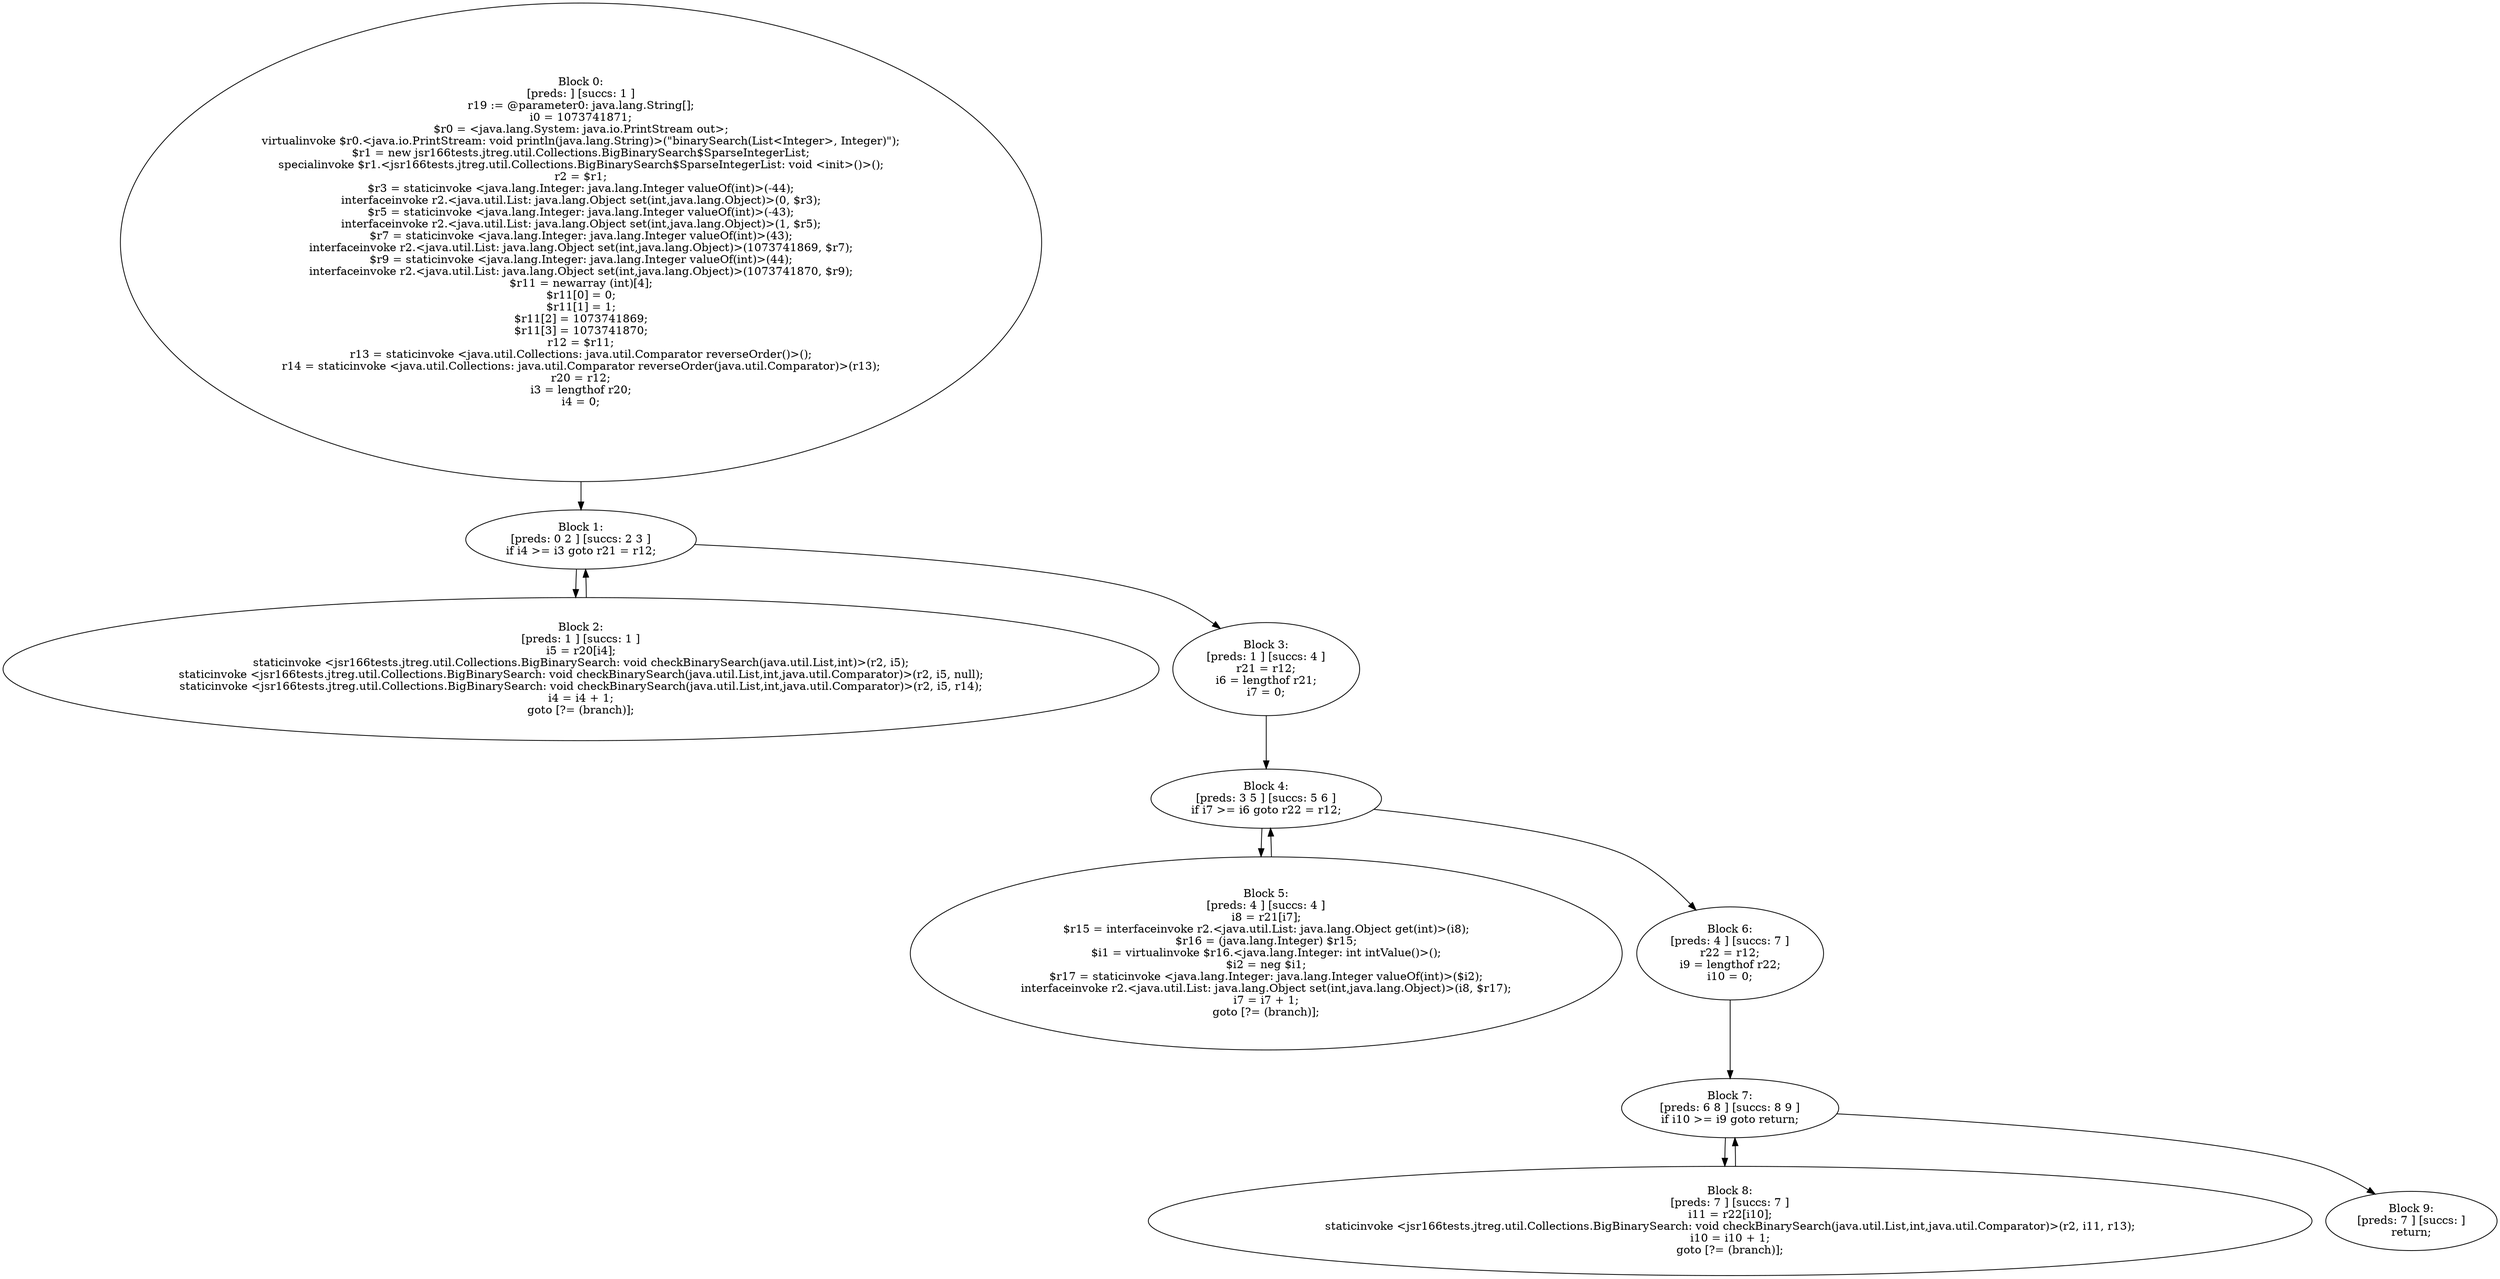 digraph "unitGraph" {
    "Block 0:
[preds: ] [succs: 1 ]
r19 := @parameter0: java.lang.String[];
i0 = 1073741871;
$r0 = <java.lang.System: java.io.PrintStream out>;
virtualinvoke $r0.<java.io.PrintStream: void println(java.lang.String)>(\"binarySearch(List<Integer>, Integer)\");
$r1 = new jsr166tests.jtreg.util.Collections.BigBinarySearch$SparseIntegerList;
specialinvoke $r1.<jsr166tests.jtreg.util.Collections.BigBinarySearch$SparseIntegerList: void <init>()>();
r2 = $r1;
$r3 = staticinvoke <java.lang.Integer: java.lang.Integer valueOf(int)>(-44);
interfaceinvoke r2.<java.util.List: java.lang.Object set(int,java.lang.Object)>(0, $r3);
$r5 = staticinvoke <java.lang.Integer: java.lang.Integer valueOf(int)>(-43);
interfaceinvoke r2.<java.util.List: java.lang.Object set(int,java.lang.Object)>(1, $r5);
$r7 = staticinvoke <java.lang.Integer: java.lang.Integer valueOf(int)>(43);
interfaceinvoke r2.<java.util.List: java.lang.Object set(int,java.lang.Object)>(1073741869, $r7);
$r9 = staticinvoke <java.lang.Integer: java.lang.Integer valueOf(int)>(44);
interfaceinvoke r2.<java.util.List: java.lang.Object set(int,java.lang.Object)>(1073741870, $r9);
$r11 = newarray (int)[4];
$r11[0] = 0;
$r11[1] = 1;
$r11[2] = 1073741869;
$r11[3] = 1073741870;
r12 = $r11;
r13 = staticinvoke <java.util.Collections: java.util.Comparator reverseOrder()>();
r14 = staticinvoke <java.util.Collections: java.util.Comparator reverseOrder(java.util.Comparator)>(r13);
r20 = r12;
i3 = lengthof r20;
i4 = 0;
"
    "Block 1:
[preds: 0 2 ] [succs: 2 3 ]
if i4 >= i3 goto r21 = r12;
"
    "Block 2:
[preds: 1 ] [succs: 1 ]
i5 = r20[i4];
staticinvoke <jsr166tests.jtreg.util.Collections.BigBinarySearch: void checkBinarySearch(java.util.List,int)>(r2, i5);
staticinvoke <jsr166tests.jtreg.util.Collections.BigBinarySearch: void checkBinarySearch(java.util.List,int,java.util.Comparator)>(r2, i5, null);
staticinvoke <jsr166tests.jtreg.util.Collections.BigBinarySearch: void checkBinarySearch(java.util.List,int,java.util.Comparator)>(r2, i5, r14);
i4 = i4 + 1;
goto [?= (branch)];
"
    "Block 3:
[preds: 1 ] [succs: 4 ]
r21 = r12;
i6 = lengthof r21;
i7 = 0;
"
    "Block 4:
[preds: 3 5 ] [succs: 5 6 ]
if i7 >= i6 goto r22 = r12;
"
    "Block 5:
[preds: 4 ] [succs: 4 ]
i8 = r21[i7];
$r15 = interfaceinvoke r2.<java.util.List: java.lang.Object get(int)>(i8);
$r16 = (java.lang.Integer) $r15;
$i1 = virtualinvoke $r16.<java.lang.Integer: int intValue()>();
$i2 = neg $i1;
$r17 = staticinvoke <java.lang.Integer: java.lang.Integer valueOf(int)>($i2);
interfaceinvoke r2.<java.util.List: java.lang.Object set(int,java.lang.Object)>(i8, $r17);
i7 = i7 + 1;
goto [?= (branch)];
"
    "Block 6:
[preds: 4 ] [succs: 7 ]
r22 = r12;
i9 = lengthof r22;
i10 = 0;
"
    "Block 7:
[preds: 6 8 ] [succs: 8 9 ]
if i10 >= i9 goto return;
"
    "Block 8:
[preds: 7 ] [succs: 7 ]
i11 = r22[i10];
staticinvoke <jsr166tests.jtreg.util.Collections.BigBinarySearch: void checkBinarySearch(java.util.List,int,java.util.Comparator)>(r2, i11, r13);
i10 = i10 + 1;
goto [?= (branch)];
"
    "Block 9:
[preds: 7 ] [succs: ]
return;
"
    "Block 0:
[preds: ] [succs: 1 ]
r19 := @parameter0: java.lang.String[];
i0 = 1073741871;
$r0 = <java.lang.System: java.io.PrintStream out>;
virtualinvoke $r0.<java.io.PrintStream: void println(java.lang.String)>(\"binarySearch(List<Integer>, Integer)\");
$r1 = new jsr166tests.jtreg.util.Collections.BigBinarySearch$SparseIntegerList;
specialinvoke $r1.<jsr166tests.jtreg.util.Collections.BigBinarySearch$SparseIntegerList: void <init>()>();
r2 = $r1;
$r3 = staticinvoke <java.lang.Integer: java.lang.Integer valueOf(int)>(-44);
interfaceinvoke r2.<java.util.List: java.lang.Object set(int,java.lang.Object)>(0, $r3);
$r5 = staticinvoke <java.lang.Integer: java.lang.Integer valueOf(int)>(-43);
interfaceinvoke r2.<java.util.List: java.lang.Object set(int,java.lang.Object)>(1, $r5);
$r7 = staticinvoke <java.lang.Integer: java.lang.Integer valueOf(int)>(43);
interfaceinvoke r2.<java.util.List: java.lang.Object set(int,java.lang.Object)>(1073741869, $r7);
$r9 = staticinvoke <java.lang.Integer: java.lang.Integer valueOf(int)>(44);
interfaceinvoke r2.<java.util.List: java.lang.Object set(int,java.lang.Object)>(1073741870, $r9);
$r11 = newarray (int)[4];
$r11[0] = 0;
$r11[1] = 1;
$r11[2] = 1073741869;
$r11[3] = 1073741870;
r12 = $r11;
r13 = staticinvoke <java.util.Collections: java.util.Comparator reverseOrder()>();
r14 = staticinvoke <java.util.Collections: java.util.Comparator reverseOrder(java.util.Comparator)>(r13);
r20 = r12;
i3 = lengthof r20;
i4 = 0;
"->"Block 1:
[preds: 0 2 ] [succs: 2 3 ]
if i4 >= i3 goto r21 = r12;
";
    "Block 1:
[preds: 0 2 ] [succs: 2 3 ]
if i4 >= i3 goto r21 = r12;
"->"Block 2:
[preds: 1 ] [succs: 1 ]
i5 = r20[i4];
staticinvoke <jsr166tests.jtreg.util.Collections.BigBinarySearch: void checkBinarySearch(java.util.List,int)>(r2, i5);
staticinvoke <jsr166tests.jtreg.util.Collections.BigBinarySearch: void checkBinarySearch(java.util.List,int,java.util.Comparator)>(r2, i5, null);
staticinvoke <jsr166tests.jtreg.util.Collections.BigBinarySearch: void checkBinarySearch(java.util.List,int,java.util.Comparator)>(r2, i5, r14);
i4 = i4 + 1;
goto [?= (branch)];
";
    "Block 1:
[preds: 0 2 ] [succs: 2 3 ]
if i4 >= i3 goto r21 = r12;
"->"Block 3:
[preds: 1 ] [succs: 4 ]
r21 = r12;
i6 = lengthof r21;
i7 = 0;
";
    "Block 2:
[preds: 1 ] [succs: 1 ]
i5 = r20[i4];
staticinvoke <jsr166tests.jtreg.util.Collections.BigBinarySearch: void checkBinarySearch(java.util.List,int)>(r2, i5);
staticinvoke <jsr166tests.jtreg.util.Collections.BigBinarySearch: void checkBinarySearch(java.util.List,int,java.util.Comparator)>(r2, i5, null);
staticinvoke <jsr166tests.jtreg.util.Collections.BigBinarySearch: void checkBinarySearch(java.util.List,int,java.util.Comparator)>(r2, i5, r14);
i4 = i4 + 1;
goto [?= (branch)];
"->"Block 1:
[preds: 0 2 ] [succs: 2 3 ]
if i4 >= i3 goto r21 = r12;
";
    "Block 3:
[preds: 1 ] [succs: 4 ]
r21 = r12;
i6 = lengthof r21;
i7 = 0;
"->"Block 4:
[preds: 3 5 ] [succs: 5 6 ]
if i7 >= i6 goto r22 = r12;
";
    "Block 4:
[preds: 3 5 ] [succs: 5 6 ]
if i7 >= i6 goto r22 = r12;
"->"Block 5:
[preds: 4 ] [succs: 4 ]
i8 = r21[i7];
$r15 = interfaceinvoke r2.<java.util.List: java.lang.Object get(int)>(i8);
$r16 = (java.lang.Integer) $r15;
$i1 = virtualinvoke $r16.<java.lang.Integer: int intValue()>();
$i2 = neg $i1;
$r17 = staticinvoke <java.lang.Integer: java.lang.Integer valueOf(int)>($i2);
interfaceinvoke r2.<java.util.List: java.lang.Object set(int,java.lang.Object)>(i8, $r17);
i7 = i7 + 1;
goto [?= (branch)];
";
    "Block 4:
[preds: 3 5 ] [succs: 5 6 ]
if i7 >= i6 goto r22 = r12;
"->"Block 6:
[preds: 4 ] [succs: 7 ]
r22 = r12;
i9 = lengthof r22;
i10 = 0;
";
    "Block 5:
[preds: 4 ] [succs: 4 ]
i8 = r21[i7];
$r15 = interfaceinvoke r2.<java.util.List: java.lang.Object get(int)>(i8);
$r16 = (java.lang.Integer) $r15;
$i1 = virtualinvoke $r16.<java.lang.Integer: int intValue()>();
$i2 = neg $i1;
$r17 = staticinvoke <java.lang.Integer: java.lang.Integer valueOf(int)>($i2);
interfaceinvoke r2.<java.util.List: java.lang.Object set(int,java.lang.Object)>(i8, $r17);
i7 = i7 + 1;
goto [?= (branch)];
"->"Block 4:
[preds: 3 5 ] [succs: 5 6 ]
if i7 >= i6 goto r22 = r12;
";
    "Block 6:
[preds: 4 ] [succs: 7 ]
r22 = r12;
i9 = lengthof r22;
i10 = 0;
"->"Block 7:
[preds: 6 8 ] [succs: 8 9 ]
if i10 >= i9 goto return;
";
    "Block 7:
[preds: 6 8 ] [succs: 8 9 ]
if i10 >= i9 goto return;
"->"Block 8:
[preds: 7 ] [succs: 7 ]
i11 = r22[i10];
staticinvoke <jsr166tests.jtreg.util.Collections.BigBinarySearch: void checkBinarySearch(java.util.List,int,java.util.Comparator)>(r2, i11, r13);
i10 = i10 + 1;
goto [?= (branch)];
";
    "Block 7:
[preds: 6 8 ] [succs: 8 9 ]
if i10 >= i9 goto return;
"->"Block 9:
[preds: 7 ] [succs: ]
return;
";
    "Block 8:
[preds: 7 ] [succs: 7 ]
i11 = r22[i10];
staticinvoke <jsr166tests.jtreg.util.Collections.BigBinarySearch: void checkBinarySearch(java.util.List,int,java.util.Comparator)>(r2, i11, r13);
i10 = i10 + 1;
goto [?= (branch)];
"->"Block 7:
[preds: 6 8 ] [succs: 8 9 ]
if i10 >= i9 goto return;
";
}
